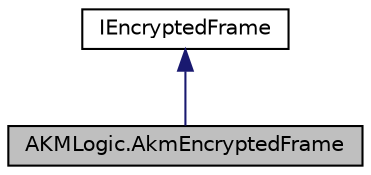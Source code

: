 digraph "AKMLogic.AkmEncryptedFrame"
{
 // LATEX_PDF_SIZE
  edge [fontname="Helvetica",fontsize="10",labelfontname="Helvetica",labelfontsize="10"];
  node [fontname="Helvetica",fontsize="10",shape=record];
  Node1 [label="AKMLogic.AkmEncryptedFrame",height=0.2,width=0.4,color="black", fillcolor="grey75", style="filled", fontcolor="black",tooltip=" "];
  Node2 -> Node1 [dir="back",color="midnightblue",fontsize="10",style="solid",fontname="Helvetica"];
  Node2 [label="IEncryptedFrame",height=0.2,width=0.4,color="black", fillcolor="white", style="filled",URL="$interface_a_k_m_interface_1_1_i_encrypted_frame.html",tooltip=" "];
}
